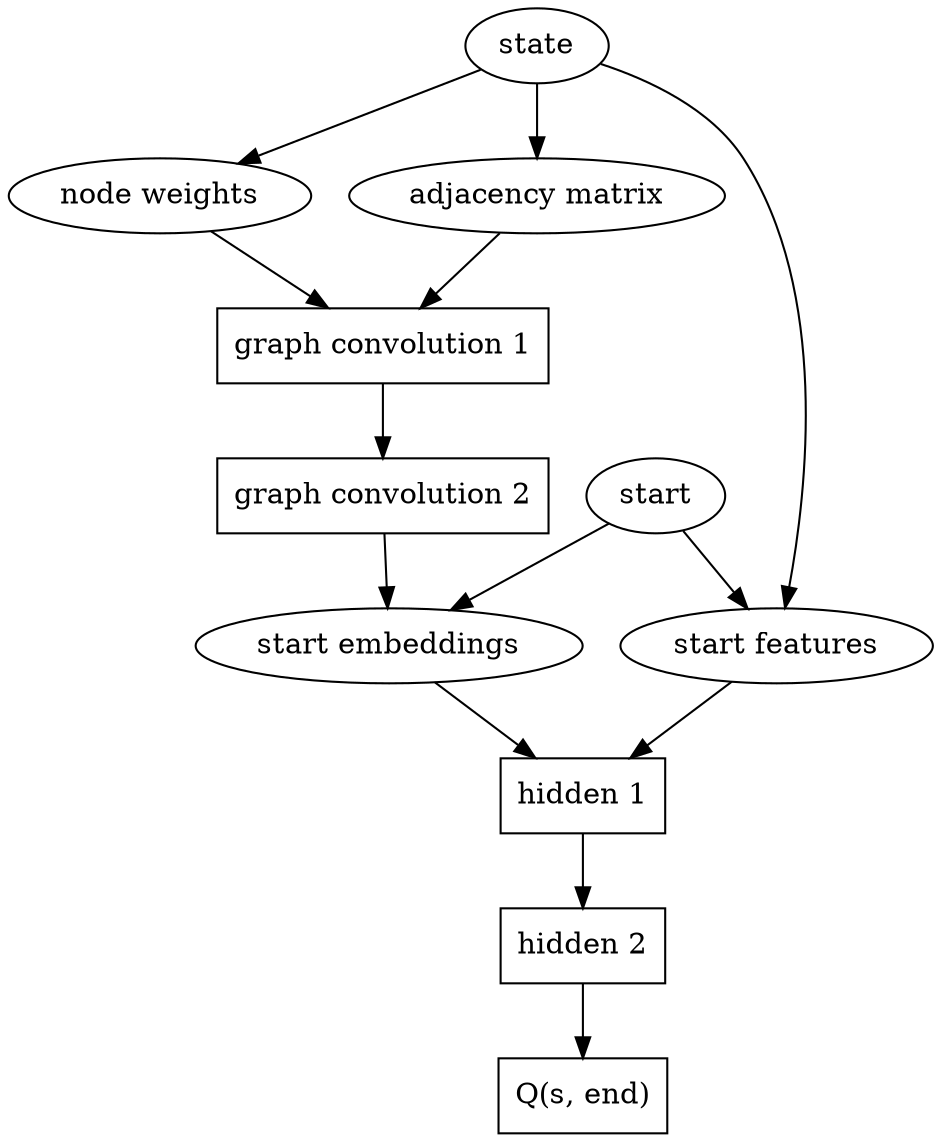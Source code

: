 digraph "gcnn_action" {
    graph [dpi = 300];
    state [label = "state"]
    start [label = "start"]
    feat [label = "node weights"]
    adj [label = "adjacency matrix"]
    gc1 [label = "graph convolution 1", shape=box]
    gc2 [label = "graph convolution 2", shape=box]
    start_embeds [label = "start embeddings"]
    start_feats [label = "start features"]
    h1 [label = "hidden 1", shape=box]
    h2 [label = "hidden 2", shape=box]
    end_q [label = "Q(s, end)", shape=box]

    state -> feat
    state -> adj
    feat -> gc1
    adj -> gc1
    gc1 -> gc2
    gc2 -> start_embeds
    start -> start_embeds
    state -> start_feats
    start -> start_feats
    start_embeds -> h1
    start_feats -> h1
    h1 -> h2
    h2 -> end_q
}
